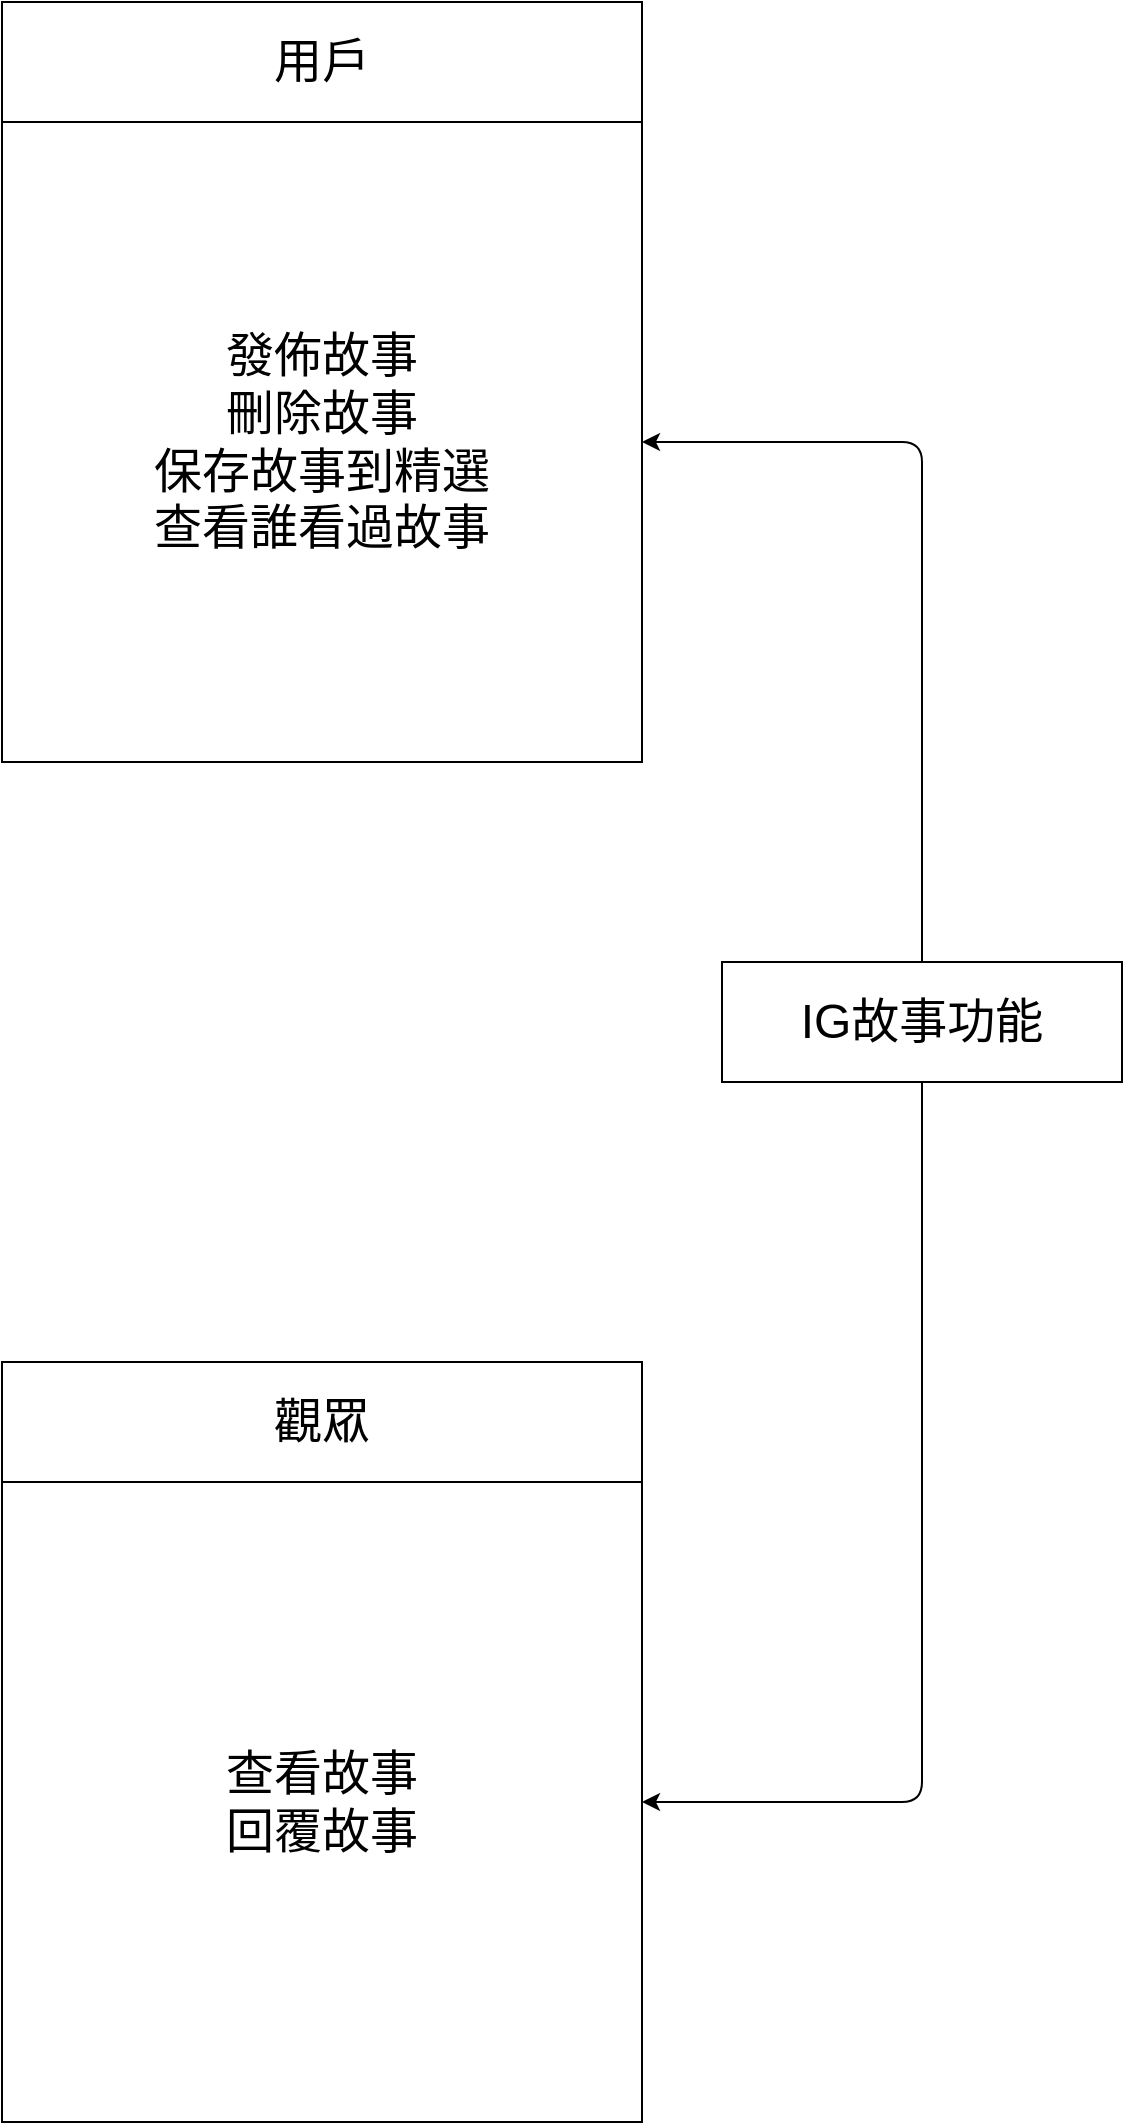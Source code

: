 <mxfile>
    <diagram id="WAO5Mam5BiRmqSdbNAsz" name="第1頁">
        <mxGraphModel dx="820" dy="372" grid="1" gridSize="10" guides="1" tooltips="1" connect="1" arrows="1" fold="1" page="1" pageScale="1" pageWidth="827" pageHeight="1169" math="0" shadow="0">
            <root>
                <mxCell id="0"/>
                <mxCell id="1" parent="0"/>
                <mxCell id="8" value="觀眾" style="rounded=0;whiteSpace=wrap;html=1;fontSize=24;fillColor=none;fontColor=#000000;strokeColor=#000000;" parent="1" vertex="1">
                    <mxGeometry x="110" y="720" width="320" height="60" as="geometry"/>
                </mxCell>
                <mxCell id="9" value="查看故事&lt;br style=&quot;font-size: 24px;&quot;&gt;回覆故事" style="whiteSpace=wrap;html=1;aspect=fixed;fontSize=24;fillColor=none;fontColor=#000000;strokeColor=#000000;" parent="1" vertex="1">
                    <mxGeometry x="110" y="780" width="320" height="320" as="geometry"/>
                </mxCell>
                <mxCell id="11" value="發佈故事&lt;br style=&quot;font-size: 24px;&quot;&gt;刪除故事&lt;br style=&quot;font-size: 24px;&quot;&gt;保存故事到精選&lt;br style=&quot;font-size: 24px;&quot;&gt;查看誰看過故事" style="whiteSpace=wrap;html=1;aspect=fixed;fontSize=24;fillColor=none;fontColor=#000000;strokeColor=#000000;" parent="1" vertex="1">
                    <mxGeometry x="110" y="100" width="320" height="320" as="geometry"/>
                </mxCell>
                <mxCell id="12" value="用戶" style="rounded=0;whiteSpace=wrap;html=1;fontSize=24;fillColor=none;fontColor=#000000;strokeColor=#000000;" parent="1" vertex="1">
                    <mxGeometry x="110" y="40" width="320" height="60" as="geometry"/>
                </mxCell>
                <mxCell id="15" style="edgeStyle=none;html=1;exitX=0.5;exitY=0;exitDx=0;exitDy=0;entryX=1;entryY=0.5;entryDx=0;entryDy=0;fontSize=24;fillColor=none;fontColor=#000000;strokeColor=#000000;" parent="1" source="13" target="11" edge="1">
                    <mxGeometry relative="1" as="geometry">
                        <Array as="points">
                            <mxPoint x="570" y="260"/>
                        </Array>
                    </mxGeometry>
                </mxCell>
                <mxCell id="16" style="edgeStyle=none;html=1;fontSize=24;entryX=1;entryY=0.5;entryDx=0;entryDy=0;fillColor=none;fontColor=#000000;strokeColor=#000000;" parent="1" source="13" target="9" edge="1">
                    <mxGeometry relative="1" as="geometry">
                        <mxPoint x="440.0" y="910" as="targetPoint"/>
                        <Array as="points">
                            <mxPoint x="570" y="940"/>
                        </Array>
                    </mxGeometry>
                </mxCell>
                <mxCell id="13" value="IG故事功能" style="rounded=0;whiteSpace=wrap;html=1;fontSize=24;fillColor=none;fontColor=#000000;strokeColor=#000000;" parent="1" vertex="1">
                    <mxGeometry x="470" y="520" width="200" height="60" as="geometry"/>
                </mxCell>
            </root>
        </mxGraphModel>
    </diagram>
</mxfile>